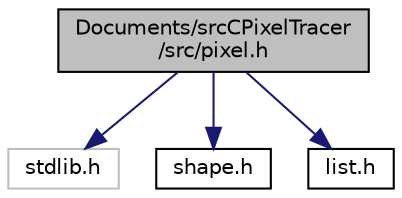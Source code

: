 digraph "Documents/srcCPixelTracer/src/pixel.h"
{
 // LATEX_PDF_SIZE
  edge [fontname="Helvetica",fontsize="10",labelfontname="Helvetica",labelfontsize="10"];
  node [fontname="Helvetica",fontsize="10",shape=record];
  Node1 [label="Documents/srcCPixelTracer\l/src/pixel.h",height=0.2,width=0.4,color="black", fillcolor="grey75", style="filled", fontcolor="black",tooltip="Déclarations des fonctions et structures liées à la gestion des pixels pour différentes formes géomét..."];
  Node1 -> Node2 [color="midnightblue",fontsize="10",style="solid",fontname="Helvetica"];
  Node2 [label="stdlib.h",height=0.2,width=0.4,color="grey75", fillcolor="white", style="filled",tooltip=" "];
  Node1 -> Node3 [color="midnightblue",fontsize="10",style="solid",fontname="Helvetica"];
  Node3 [label="shape.h",height=0.2,width=0.4,color="black", fillcolor="white", style="filled",URL="$shape_8h.html",tooltip="Définition des structures et fonctions pour la manipulation de différentes formes géométriques (point..."];
  Node1 -> Node4 [color="midnightblue",fontsize="10",style="solid",fontname="Helvetica"];
  Node4 [label="list.h",height=0.2,width=0.4,color="black", fillcolor="white", style="filled",URL="$list_8h.html",tooltip="Définition et manipulation de listes doublement chaînées."];
}
